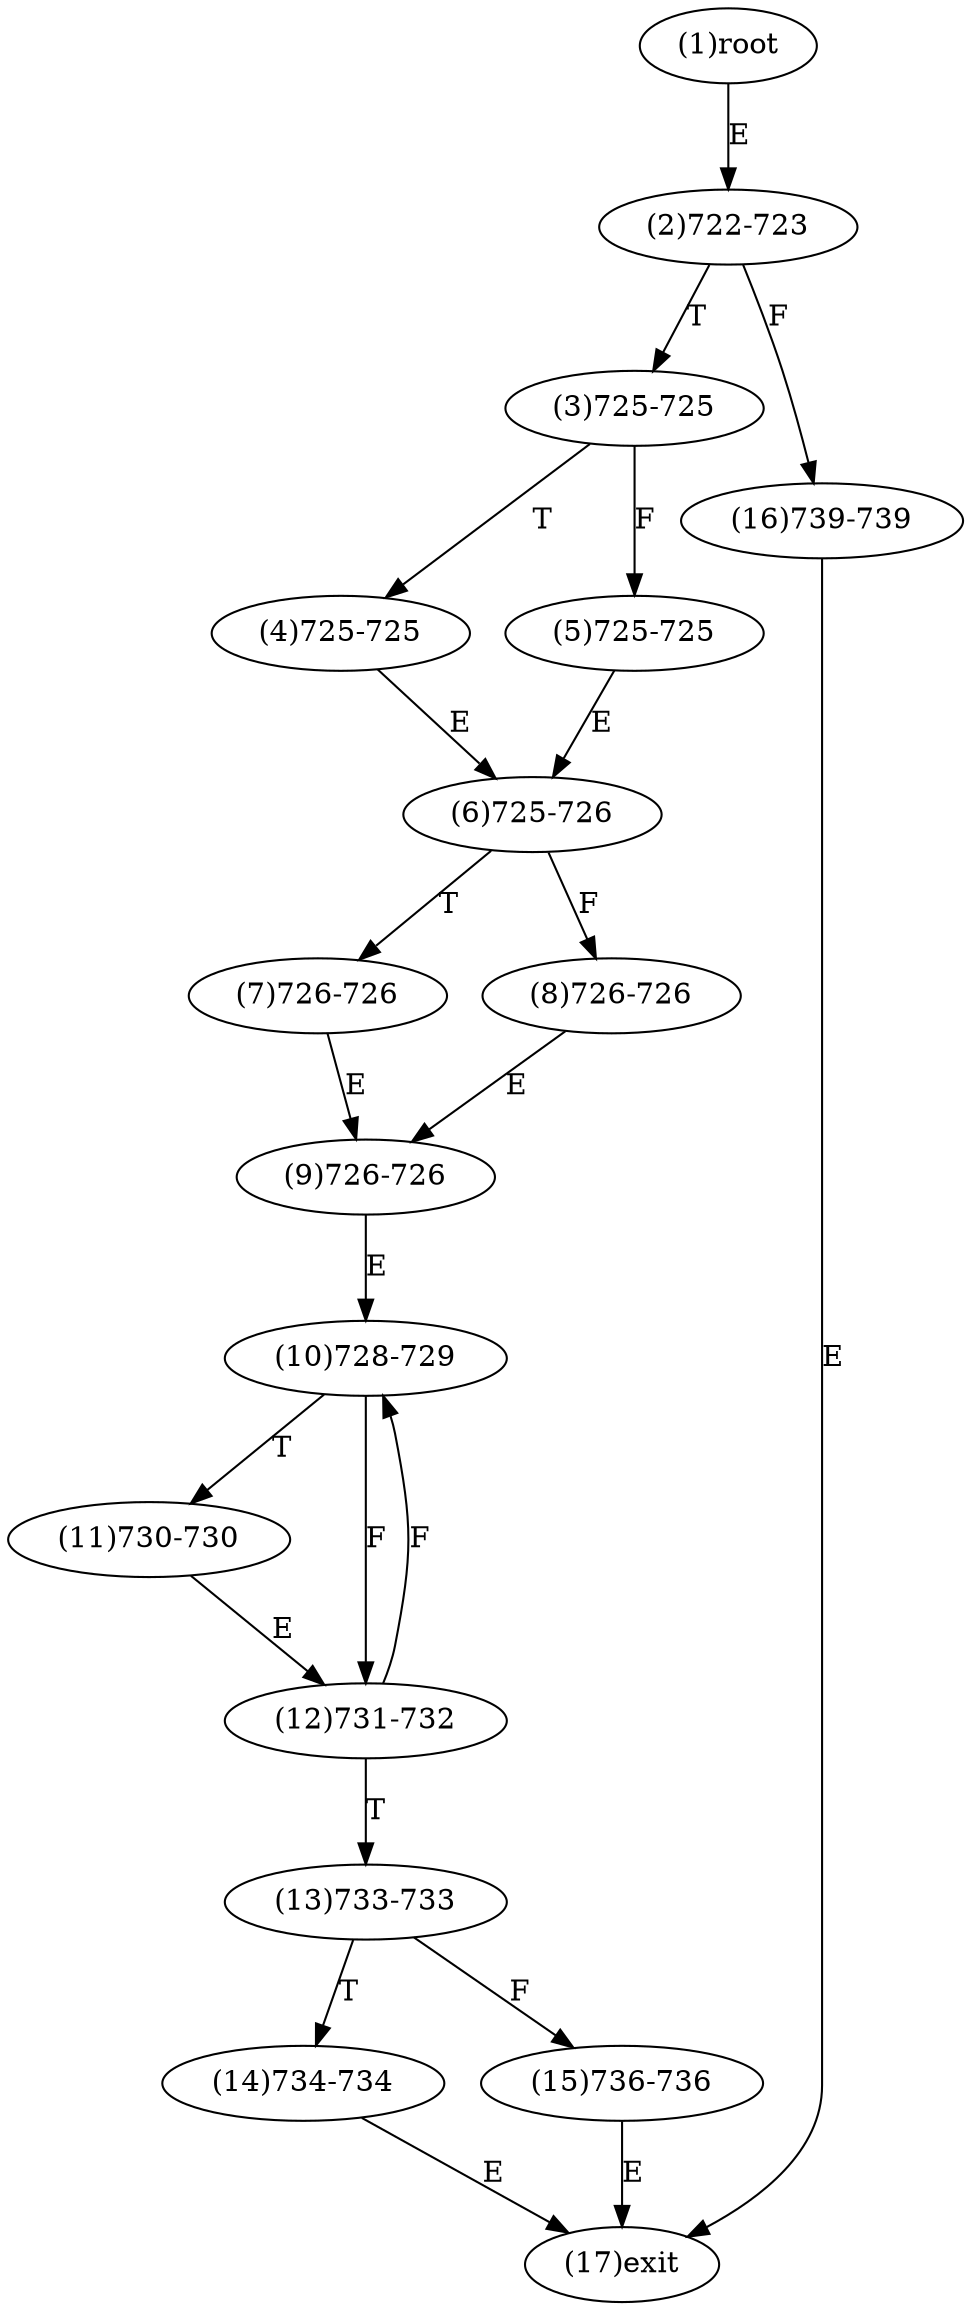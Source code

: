digraph "" { 
1[ label="(1)root"];
2[ label="(2)722-723"];
3[ label="(3)725-725"];
4[ label="(4)725-725"];
5[ label="(5)725-725"];
6[ label="(6)725-726"];
7[ label="(7)726-726"];
8[ label="(8)726-726"];
9[ label="(9)726-726"];
10[ label="(10)728-729"];
11[ label="(11)730-730"];
12[ label="(12)731-732"];
13[ label="(13)733-733"];
14[ label="(14)734-734"];
15[ label="(15)736-736"];
17[ label="(17)exit"];
16[ label="(16)739-739"];
1->2[ label="E"];
2->16[ label="F"];
2->3[ label="T"];
3->5[ label="F"];
3->4[ label="T"];
4->6[ label="E"];
5->6[ label="E"];
6->8[ label="F"];
6->7[ label="T"];
7->9[ label="E"];
8->9[ label="E"];
9->10[ label="E"];
10->12[ label="F"];
10->11[ label="T"];
11->12[ label="E"];
12->10[ label="F"];
12->13[ label="T"];
13->15[ label="F"];
13->14[ label="T"];
14->17[ label="E"];
15->17[ label="E"];
16->17[ label="E"];
}
